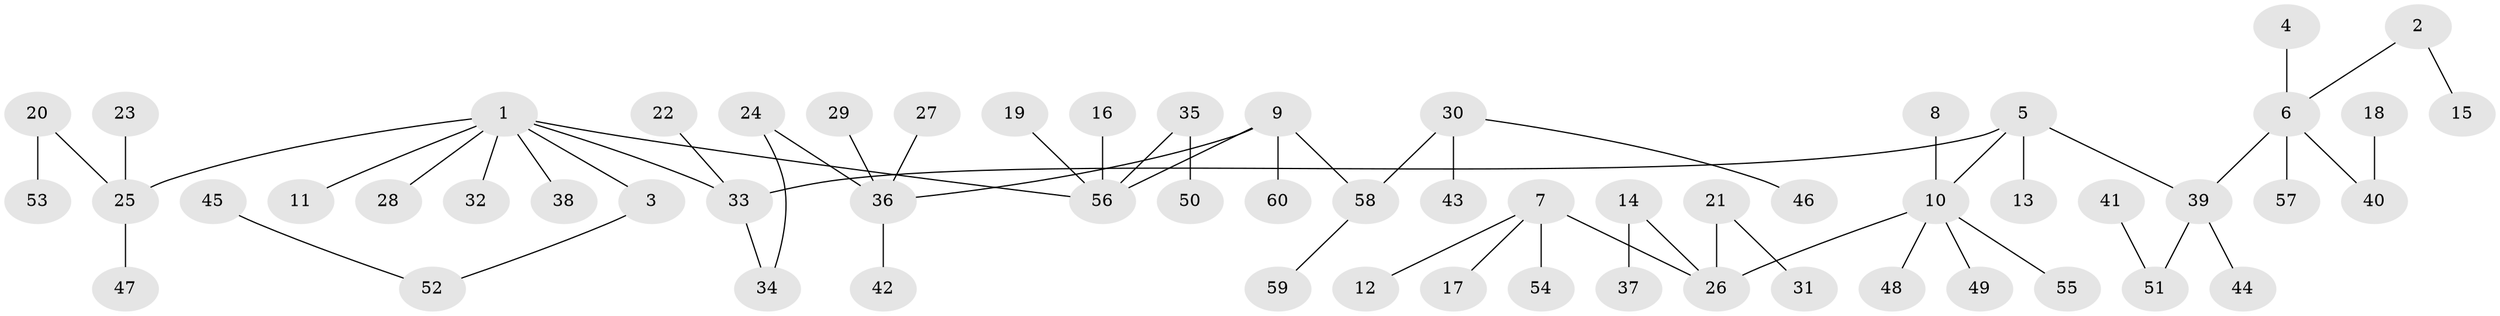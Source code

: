 // original degree distribution, {4: 0.08403361344537816, 3: 0.14285714285714285, 5: 0.03361344537815126, 2: 0.2857142857142857, 6: 0.008403361344537815, 1: 0.44537815126050423}
// Generated by graph-tools (version 1.1) at 2025/25/03/09/25 03:25:35]
// undirected, 60 vertices, 60 edges
graph export_dot {
graph [start="1"]
  node [color=gray90,style=filled];
  1;
  2;
  3;
  4;
  5;
  6;
  7;
  8;
  9;
  10;
  11;
  12;
  13;
  14;
  15;
  16;
  17;
  18;
  19;
  20;
  21;
  22;
  23;
  24;
  25;
  26;
  27;
  28;
  29;
  30;
  31;
  32;
  33;
  34;
  35;
  36;
  37;
  38;
  39;
  40;
  41;
  42;
  43;
  44;
  45;
  46;
  47;
  48;
  49;
  50;
  51;
  52;
  53;
  54;
  55;
  56;
  57;
  58;
  59;
  60;
  1 -- 3 [weight=1.0];
  1 -- 11 [weight=1.0];
  1 -- 25 [weight=1.0];
  1 -- 28 [weight=1.0];
  1 -- 32 [weight=1.0];
  1 -- 33 [weight=1.0];
  1 -- 38 [weight=1.0];
  1 -- 56 [weight=1.0];
  2 -- 6 [weight=1.0];
  2 -- 15 [weight=1.0];
  3 -- 52 [weight=1.0];
  4 -- 6 [weight=1.0];
  5 -- 10 [weight=1.0];
  5 -- 13 [weight=1.0];
  5 -- 33 [weight=1.0];
  5 -- 39 [weight=1.0];
  6 -- 39 [weight=1.0];
  6 -- 40 [weight=1.0];
  6 -- 57 [weight=1.0];
  7 -- 12 [weight=1.0];
  7 -- 17 [weight=1.0];
  7 -- 26 [weight=1.0];
  7 -- 54 [weight=1.0];
  8 -- 10 [weight=1.0];
  9 -- 36 [weight=1.0];
  9 -- 56 [weight=1.0];
  9 -- 58 [weight=1.0];
  9 -- 60 [weight=1.0];
  10 -- 26 [weight=1.0];
  10 -- 48 [weight=1.0];
  10 -- 49 [weight=1.0];
  10 -- 55 [weight=1.0];
  14 -- 26 [weight=1.0];
  14 -- 37 [weight=1.0];
  16 -- 56 [weight=1.0];
  18 -- 40 [weight=1.0];
  19 -- 56 [weight=1.0];
  20 -- 25 [weight=1.0];
  20 -- 53 [weight=1.0];
  21 -- 26 [weight=1.0];
  21 -- 31 [weight=1.0];
  22 -- 33 [weight=1.0];
  23 -- 25 [weight=1.0];
  24 -- 34 [weight=1.0];
  24 -- 36 [weight=1.0];
  25 -- 47 [weight=1.0];
  27 -- 36 [weight=1.0];
  29 -- 36 [weight=1.0];
  30 -- 43 [weight=1.0];
  30 -- 46 [weight=1.0];
  30 -- 58 [weight=1.0];
  33 -- 34 [weight=1.0];
  35 -- 50 [weight=1.0];
  35 -- 56 [weight=1.0];
  36 -- 42 [weight=1.0];
  39 -- 44 [weight=1.0];
  39 -- 51 [weight=1.0];
  41 -- 51 [weight=1.0];
  45 -- 52 [weight=1.0];
  58 -- 59 [weight=1.0];
}
